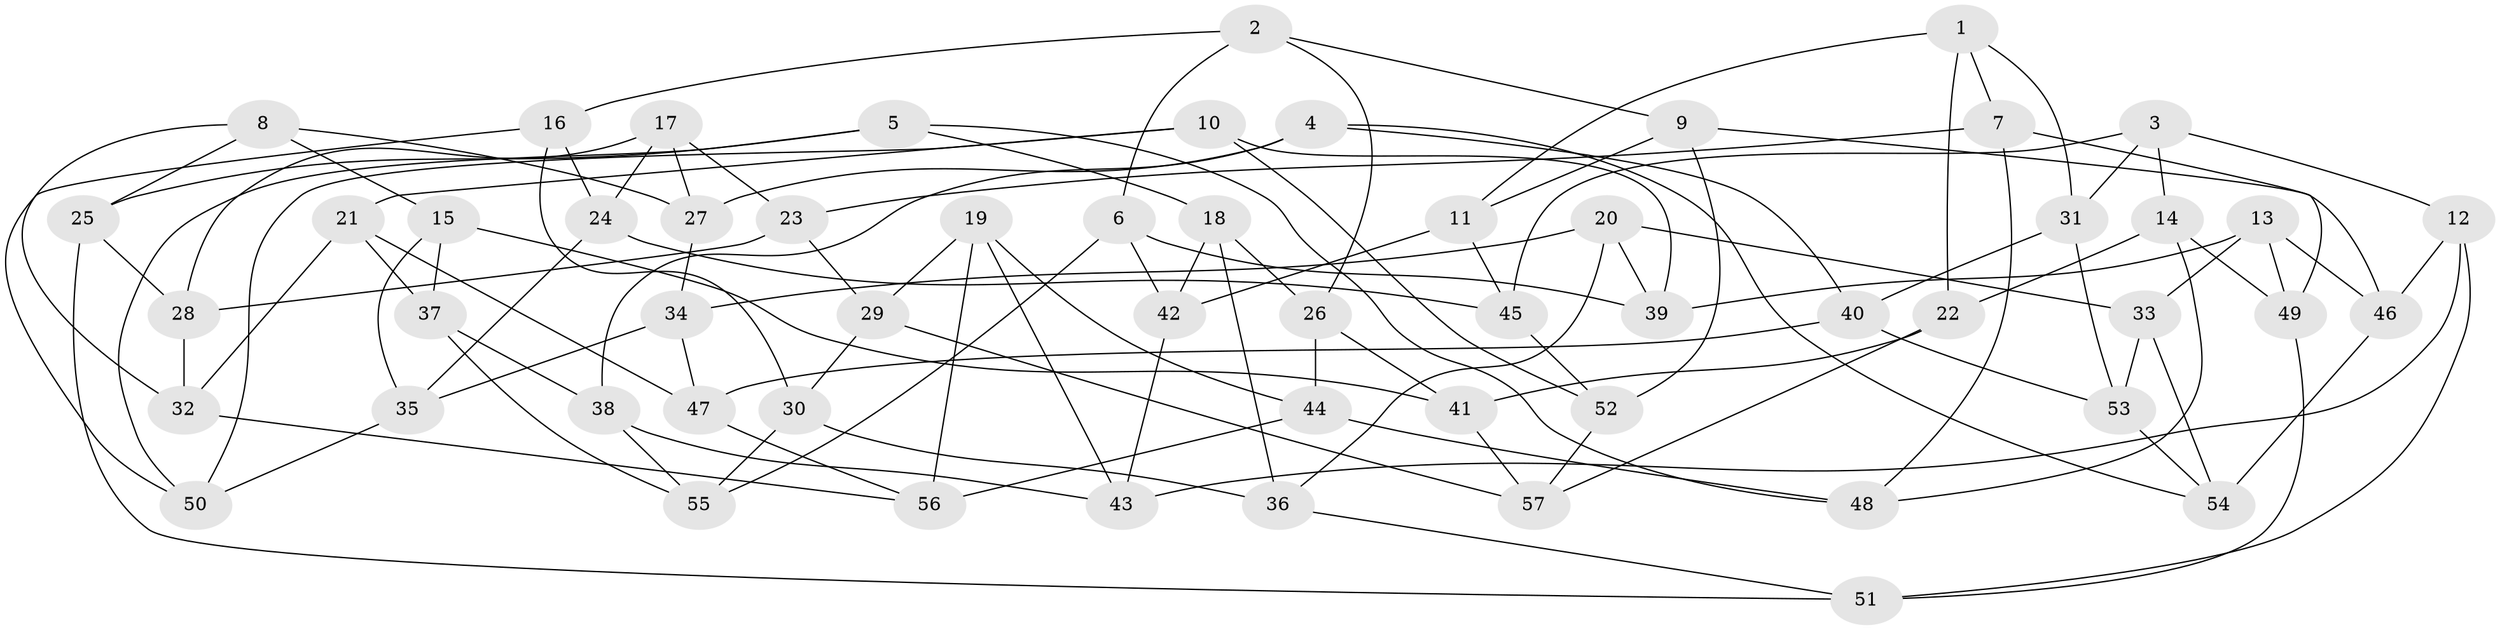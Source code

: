 // Generated by graph-tools (version 1.1) at 2025/38/03/09/25 02:38:03]
// undirected, 57 vertices, 114 edges
graph export_dot {
graph [start="1"]
  node [color=gray90,style=filled];
  1;
  2;
  3;
  4;
  5;
  6;
  7;
  8;
  9;
  10;
  11;
  12;
  13;
  14;
  15;
  16;
  17;
  18;
  19;
  20;
  21;
  22;
  23;
  24;
  25;
  26;
  27;
  28;
  29;
  30;
  31;
  32;
  33;
  34;
  35;
  36;
  37;
  38;
  39;
  40;
  41;
  42;
  43;
  44;
  45;
  46;
  47;
  48;
  49;
  50;
  51;
  52;
  53;
  54;
  55;
  56;
  57;
  1 -- 31;
  1 -- 22;
  1 -- 11;
  1 -- 7;
  2 -- 9;
  2 -- 6;
  2 -- 16;
  2 -- 26;
  3 -- 12;
  3 -- 31;
  3 -- 45;
  3 -- 14;
  4 -- 27;
  4 -- 54;
  4 -- 38;
  4 -- 40;
  5 -- 18;
  5 -- 50;
  5 -- 25;
  5 -- 48;
  6 -- 39;
  6 -- 42;
  6 -- 55;
  7 -- 23;
  7 -- 48;
  7 -- 49;
  8 -- 15;
  8 -- 32;
  8 -- 25;
  8 -- 27;
  9 -- 52;
  9 -- 11;
  9 -- 46;
  10 -- 50;
  10 -- 39;
  10 -- 21;
  10 -- 52;
  11 -- 42;
  11 -- 45;
  12 -- 51;
  12 -- 46;
  12 -- 43;
  13 -- 49;
  13 -- 46;
  13 -- 33;
  13 -- 39;
  14 -- 48;
  14 -- 49;
  14 -- 22;
  15 -- 35;
  15 -- 37;
  15 -- 41;
  16 -- 30;
  16 -- 24;
  16 -- 50;
  17 -- 24;
  17 -- 28;
  17 -- 23;
  17 -- 27;
  18 -- 36;
  18 -- 26;
  18 -- 42;
  19 -- 43;
  19 -- 44;
  19 -- 29;
  19 -- 56;
  20 -- 33;
  20 -- 36;
  20 -- 39;
  20 -- 34;
  21 -- 47;
  21 -- 37;
  21 -- 32;
  22 -- 57;
  22 -- 41;
  23 -- 29;
  23 -- 28;
  24 -- 35;
  24 -- 45;
  25 -- 51;
  25 -- 28;
  26 -- 44;
  26 -- 41;
  27 -- 34;
  28 -- 32;
  29 -- 57;
  29 -- 30;
  30 -- 55;
  30 -- 36;
  31 -- 53;
  31 -- 40;
  32 -- 56;
  33 -- 53;
  33 -- 54;
  34 -- 35;
  34 -- 47;
  35 -- 50;
  36 -- 51;
  37 -- 55;
  37 -- 38;
  38 -- 43;
  38 -- 55;
  40 -- 53;
  40 -- 47;
  41 -- 57;
  42 -- 43;
  44 -- 56;
  44 -- 48;
  45 -- 52;
  46 -- 54;
  47 -- 56;
  49 -- 51;
  52 -- 57;
  53 -- 54;
}
